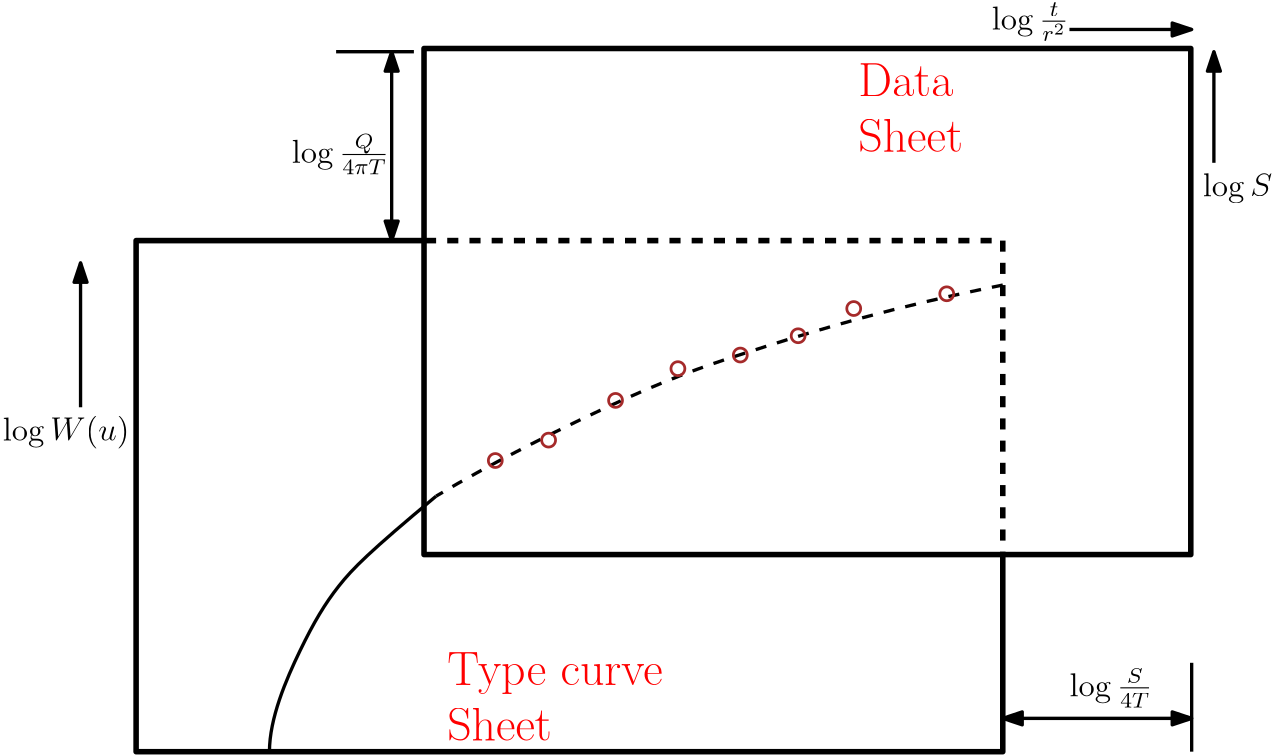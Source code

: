 <?xml version="1.0"?>
<!DOCTYPE ipe SYSTEM "ipe.dtd">
<ipe version="70206" creator="Ipe 7.2.9">
<info created="D:20201211195445" modified="D:20201214114311"/>
<ipestyle name="basic">
<symbol name="arrow/arc(spx)">
<path stroke="sym-stroke" fill="sym-stroke" pen="sym-pen">
0 0 m
-1 0.333 l
-1 -0.333 l
h
</path>
</symbol>
<symbol name="arrow/farc(spx)">
<path stroke="sym-stroke" fill="white" pen="sym-pen">
0 0 m
-1 0.333 l
-1 -0.333 l
h
</path>
</symbol>
<symbol name="arrow/ptarc(spx)">
<path stroke="sym-stroke" fill="sym-stroke" pen="sym-pen">
0 0 m
-1 0.333 l
-0.8 0 l
-1 -0.333 l
h
</path>
</symbol>
<symbol name="arrow/fptarc(spx)">
<path stroke="sym-stroke" fill="white" pen="sym-pen">
0 0 m
-1 0.333 l
-0.8 0 l
-1 -0.333 l
h
</path>
</symbol>
<symbol name="mark/circle(sx)" transformations="translations">
<path fill="sym-stroke">
0.6 0 0 0.6 0 0 e
0.4 0 0 0.4 0 0 e
</path>
</symbol>
<symbol name="mark/disk(sx)" transformations="translations">
<path fill="sym-stroke">
0.6 0 0 0.6 0 0 e
</path>
</symbol>
<symbol name="mark/fdisk(sfx)" transformations="translations">
<group>
<path fill="sym-fill">
0.5 0 0 0.5 0 0 e
</path>
<path fill="sym-stroke" fillrule="eofill">
0.6 0 0 0.6 0 0 e
0.4 0 0 0.4 0 0 e
</path>
</group>
</symbol>
<symbol name="mark/box(sx)" transformations="translations">
<path fill="sym-stroke" fillrule="eofill">
-0.6 -0.6 m
0.6 -0.6 l
0.6 0.6 l
-0.6 0.6 l
h
-0.4 -0.4 m
0.4 -0.4 l
0.4 0.4 l
-0.4 0.4 l
h
</path>
</symbol>
<symbol name="mark/square(sx)" transformations="translations">
<path fill="sym-stroke">
-0.6 -0.6 m
0.6 -0.6 l
0.6 0.6 l
-0.6 0.6 l
h
</path>
</symbol>
<symbol name="mark/fsquare(sfx)" transformations="translations">
<group>
<path fill="sym-fill">
-0.5 -0.5 m
0.5 -0.5 l
0.5 0.5 l
-0.5 0.5 l
h
</path>
<path fill="sym-stroke" fillrule="eofill">
-0.6 -0.6 m
0.6 -0.6 l
0.6 0.6 l
-0.6 0.6 l
h
-0.4 -0.4 m
0.4 -0.4 l
0.4 0.4 l
-0.4 0.4 l
h
</path>
</group>
</symbol>
<symbol name="mark/cross(sx)" transformations="translations">
<group>
<path fill="sym-stroke">
-0.43 -0.57 m
0.57 0.43 l
0.43 0.57 l
-0.57 -0.43 l
h
</path>
<path fill="sym-stroke">
-0.43 0.57 m
0.57 -0.43 l
0.43 -0.57 l
-0.57 0.43 l
h
</path>
</group>
</symbol>
<symbol name="arrow/fnormal(spx)">
<path stroke="sym-stroke" fill="white" pen="sym-pen">
0 0 m
-1 0.333 l
-1 -0.333 l
h
</path>
</symbol>
<symbol name="arrow/pointed(spx)">
<path stroke="sym-stroke" fill="sym-stroke" pen="sym-pen">
0 0 m
-1 0.333 l
-0.8 0 l
-1 -0.333 l
h
</path>
</symbol>
<symbol name="arrow/fpointed(spx)">
<path stroke="sym-stroke" fill="white" pen="sym-pen">
0 0 m
-1 0.333 l
-0.8 0 l
-1 -0.333 l
h
</path>
</symbol>
<symbol name="arrow/linear(spx)">
<path stroke="sym-stroke" pen="sym-pen">
-1 0.333 m
0 0 l
-1 -0.333 l
</path>
</symbol>
<symbol name="arrow/fdouble(spx)">
<path stroke="sym-stroke" fill="white" pen="sym-pen">
0 0 m
-1 0.333 l
-1 -0.333 l
h
-1 0 m
-2 0.333 l
-2 -0.333 l
h
</path>
</symbol>
<symbol name="arrow/double(spx)">
<path stroke="sym-stroke" fill="sym-stroke" pen="sym-pen">
0 0 m
-1 0.333 l
-1 -0.333 l
h
-1 0 m
-2 0.333 l
-2 -0.333 l
h
</path>
</symbol>
<pen name="heavier" value="0.8"/>
<pen name="fat" value="1.2"/>
<pen name="ultrafat" value="2"/>
<symbolsize name="large" value="5"/>
<symbolsize name="small" value="2"/>
<symbolsize name="tiny" value="1.1"/>
<arrowsize name="large" value="10"/>
<arrowsize name="small" value="5"/>
<arrowsize name="tiny" value="3"/>
<color name="red" value="1 0 0"/>
<color name="green" value="0 1 0"/>
<color name="blue" value="0 0 1"/>
<color name="yellow" value="1 1 0"/>
<color name="orange" value="1 0.647 0"/>
<color name="gold" value="1 0.843 0"/>
<color name="purple" value="0.627 0.125 0.941"/>
<color name="gray" value="0.745"/>
<color name="brown" value="0.647 0.165 0.165"/>
<color name="navy" value="0 0 0.502"/>
<color name="pink" value="1 0.753 0.796"/>
<color name="seagreen" value="0.18 0.545 0.341"/>
<color name="turquoise" value="0.251 0.878 0.816"/>
<color name="violet" value="0.933 0.51 0.933"/>
<color name="darkblue" value="0 0 0.545"/>
<color name="darkcyan" value="0 0.545 0.545"/>
<color name="darkgray" value="0.663"/>
<color name="darkgreen" value="0 0.392 0"/>
<color name="darkmagenta" value="0.545 0 0.545"/>
<color name="darkorange" value="1 0.549 0"/>
<color name="darkred" value="0.545 0 0"/>
<color name="lightblue" value="0.678 0.847 0.902"/>
<color name="lightcyan" value="0.878 1 1"/>
<color name="lightgray" value="0.827"/>
<color name="lightgreen" value="0.565 0.933 0.565"/>
<color name="lightyellow" value="1 1 0.878"/>
<dashstyle name="dashed" value="[4] 0"/>
<dashstyle name="dotted" value="[1 3] 0"/>
<dashstyle name="dash dotted" value="[4 2 1 2] 0"/>
<dashstyle name="dash dot dotted" value="[4 2 1 2 1 2] 0"/>
<textsize name="large" value="\large"/>
<textsize name="Large" value="\Large"/>
<textsize name="LARGE" value="\LARGE"/>
<textsize name="huge" value="\huge"/>
<textsize name="Huge" value="\Huge"/>
<textsize name="small" value="\small"/>
<textsize name="footnote" value="\footnotesize"/>
<textsize name="tiny" value="\tiny"/>
<textstyle name="center" begin="\begin{center}" end="\end{center}"/>
<textstyle name="itemize" begin="\begin{itemize}" end="\end{itemize}"/>
<textstyle name="item" begin="\begin{itemize}\item{}" end="\end{itemize}"/>
<gridsize name="4 pts" value="4"/>
<gridsize name="8 pts (~3 mm)" value="8"/>
<gridsize name="16 pts (~6 mm)" value="16"/>
<gridsize name="32 pts (~12 mm)" value="32"/>
<gridsize name="10 pts (~3.5 mm)" value="10"/>
<gridsize name="20 pts (~7 mm)" value="20"/>
<gridsize name="14 pts (~5 mm)" value="14"/>
<gridsize name="28 pts (~10 mm)" value="28"/>
<gridsize name="56 pts (~20 mm)" value="56"/>
<anglesize name="90 deg" value="90"/>
<anglesize name="60 deg" value="60"/>
<anglesize name="45 deg" value="45"/>
<anglesize name="30 deg" value="30"/>
<anglesize name="22.5 deg" value="22.5"/>
<opacity name="10%" value="0.1"/>
<opacity name="30%" value="0.3"/>
<opacity name="50%" value="0.5"/>
<opacity name="75%" value="0.75"/>
<tiling name="falling" angle="-60" step="4" width="1"/>
<tiling name="rising" angle="30" step="4" width="1"/>
</ipestyle>
<page>
<layer name="alpha"/>
<view layers="alpha" active="alpha"/>
<path layer="alpha" stroke="black" pen="ultrafat">
203.647 701.151 m
203.647 518.967 l
479.684 518.967 l
479.684 701.151 l
h
</path>
<path stroke="black" dash="dashed" pen="ultrafat">
408 632 m
204 632 l
</path>
<path stroke="black" dash="dashed" pen="ultrafat">
412 632 m
412 520 l
</path>
<path stroke="black" dash="dashed" pen="fat">
412 616 m
372 608
320 592
284 580
228 552
208 540 c
</path>
<path stroke="black" pen="fat">
208 540 m
184 520
172 508
160 488
148 460
148 448 c
</path>
<path stroke="black" pen="ultrafat">
204 632 m
100 632 l
100 448 l
412 448 l
412 520 l
</path>
<text matrix="1 0 0 1 132 -20" transformations="translations" pos="24 680" stroke="black" type="label" width="34.993" height="10.585" depth="4.12" valign="baseline" size="large" style="math">\log\frac{Q}{4\pi T}</text>
<text matrix="1 0 0 1 420 16" transformations="translations" pos="64 632" stroke="black" type="label" width="25.008" height="8.307" depth="2.32" valign="baseline" size="large" style="math">\log S</text>
<text matrix="1 0 0 1 348 144" transformations="translations" pos="60 564" stroke="black" type="label" width="27.711" height="9.612" depth="4.12" valign="baseline" size="large" style="math">\log \frac{t}{r^2}</text>
<text matrix="1 0 0 1 376 -40" transformations="translations" pos="60 508" stroke="black" type="label" width="29.844" height="10.156" depth="4.12" valign="baseline" size="large" style="math">\log \frac{S}{4T}</text>
<path stroke="black" pen="fat" arrow="normal/normal" rarrow="normal/normal">
192 700 m
192 632 l
</path>
<path stroke="black" pen="fat">
172 700 m
200 700 l
200 700 l
</path>
<path stroke="black" pen="fat">
480 480 m
480 448 l
</path>
<path stroke="black" pen="fat" arrow="normal/normal">
436 708 m
480 708 l
</path>
<path stroke="black" pen="fat" arrow="normal/normal">
488 660 m
488 700 l
</path>
<path stroke="black" pen="fat" arrow="normal/normal" rarrow="normal/normal">
412 460 m
480 460 l
</path>
<path stroke="black" pen="fat" arrow="normal/normal">
80 572 m
80 624 l
</path>
<text matrix="1 0 0 1 -88 -212" transformations="translations" pos="140 772" stroke="black" type="label" width="45.557" height="8.965" depth="2.99" valign="baseline" size="large" style="math">\log W(u)</text>
<group matrix="1 0 0 1 208 -116">
<text transformations="translations" pos="152 800" stroke="red" type="label" width="34.051" height="11.761" depth="0" valign="baseline" size="LARGE">Data</text>
<text matrix="1 0 0 1 0 -20" transformations="translations" pos="152 800" stroke="red" type="label" width="37.678" height="11.955" depth="0" valign="baseline" size="LARGE">Sheet</text>
</group>
<text matrix="1 0 0 1 60 -328" transformations="translations" pos="152 800" stroke="red" type="label" width="77.604" height="11.76" depth="3.35" valign="baseline" size="LARGE">Type curve</text>
<text matrix="1 0 0 1 60 -348" transformations="translations" pos="152 800" stroke="red" type="label" width="37.678" height="11.955" depth="0" valign="baseline" size="LARGE">Sheet</text>
<use name="mark/circle(sx)" pos="229.307 552.822" size="large" stroke="brown"/>
<use name="mark/circle(sx)" pos="272.591 574.464" size="large" stroke="brown"/>
<use name="mark/circle(sx)" pos="317.509 590.797" size="large" stroke="brown"/>
<use name="mark/circle(sx)" pos="358.342 607.539" size="large" stroke="brown"/>
<use name="mark/circle(sx)" pos="295.05 585.897" size="large" stroke="brown"/>
<use name="mark/circle(sx)" pos="391.826 612.848" size="large" stroke="brown"/>
<use matrix="1 0 0 1 -46.5502 -25.7248" name="mark/circle(sx)" pos="295.05 585.897" size="large" stroke="brown"/>
<use matrix="1 0 0 1 43.2843 11.8423" name="mark/circle(sx)" pos="295.05 585.897" size="large" stroke="brown"/>
</page>
</ipe>
